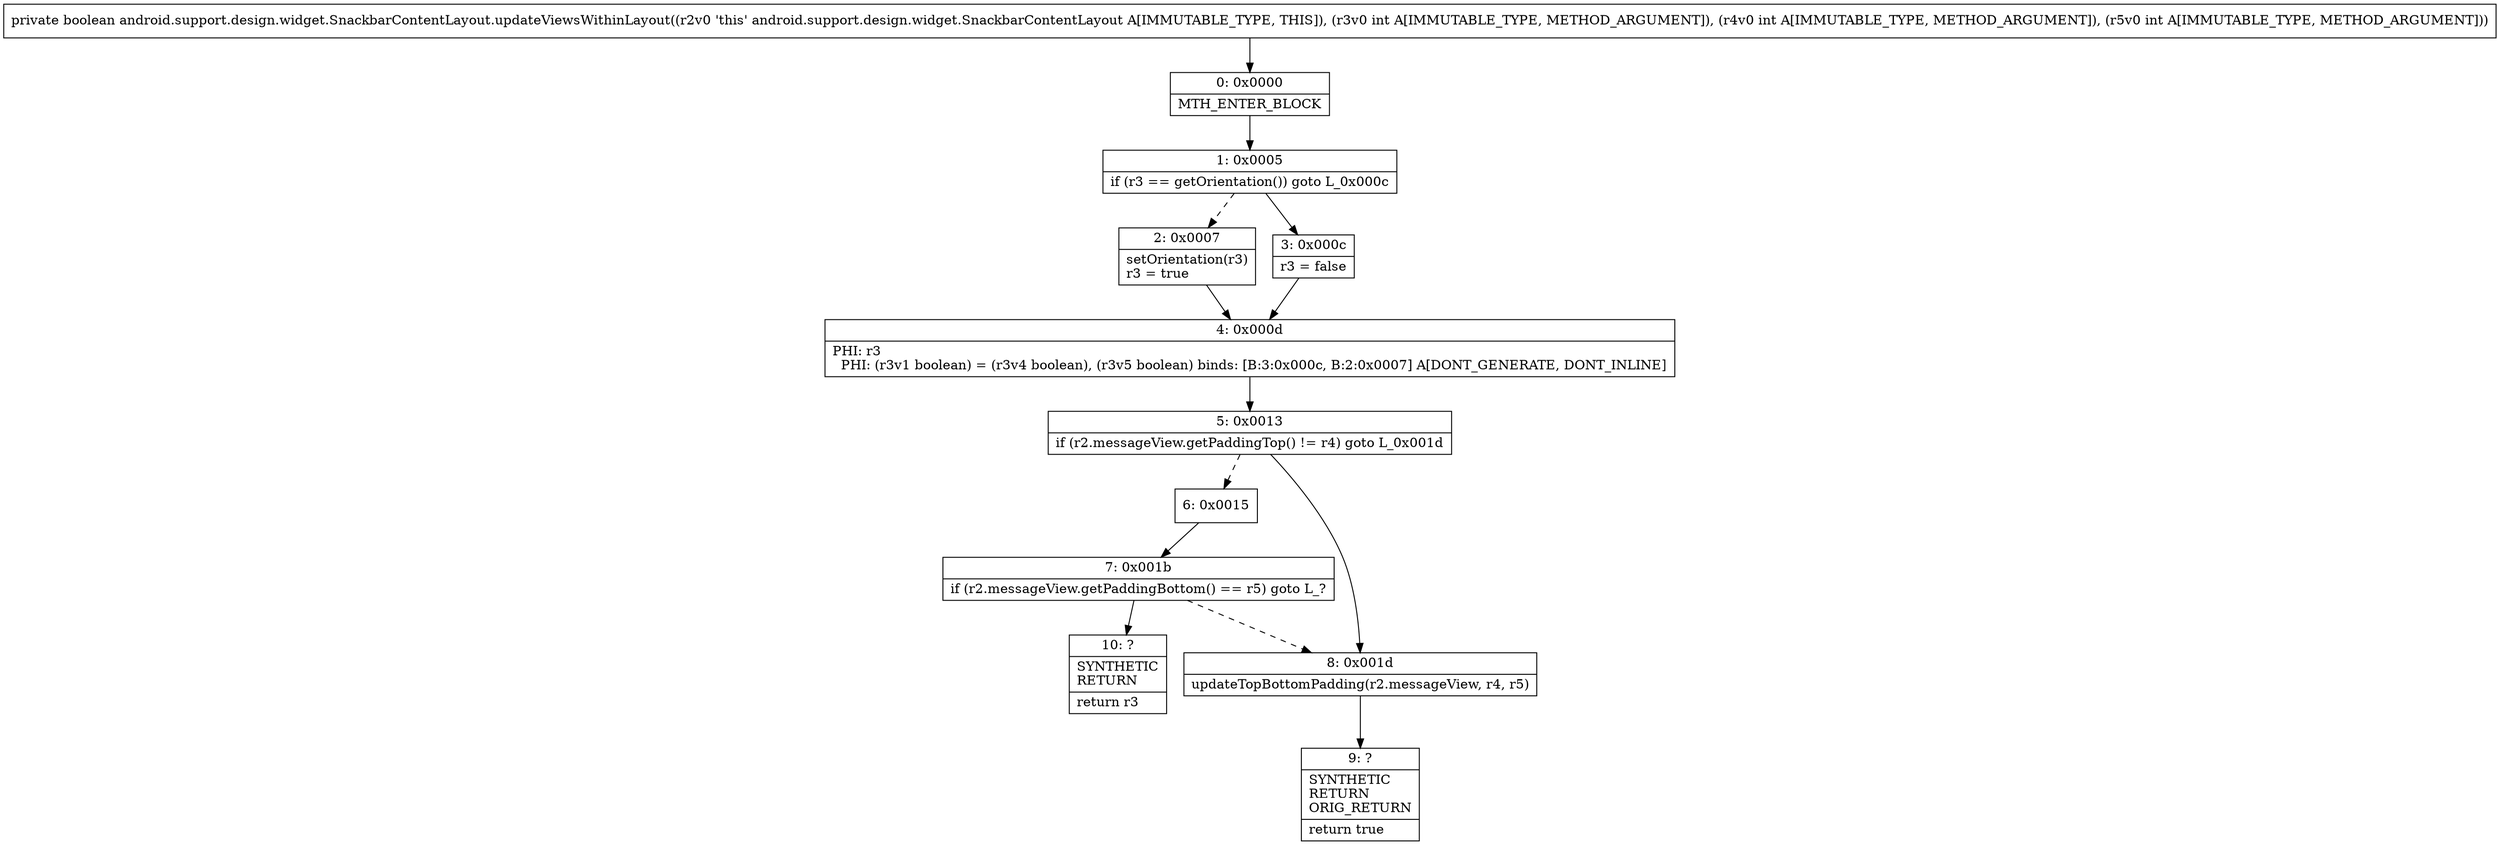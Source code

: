 digraph "CFG forandroid.support.design.widget.SnackbarContentLayout.updateViewsWithinLayout(III)Z" {
Node_0 [shape=record,label="{0\:\ 0x0000|MTH_ENTER_BLOCK\l}"];
Node_1 [shape=record,label="{1\:\ 0x0005|if (r3 == getOrientation()) goto L_0x000c\l}"];
Node_2 [shape=record,label="{2\:\ 0x0007|setOrientation(r3)\lr3 = true\l}"];
Node_3 [shape=record,label="{3\:\ 0x000c|r3 = false\l}"];
Node_4 [shape=record,label="{4\:\ 0x000d|PHI: r3 \l  PHI: (r3v1 boolean) = (r3v4 boolean), (r3v5 boolean) binds: [B:3:0x000c, B:2:0x0007] A[DONT_GENERATE, DONT_INLINE]\l}"];
Node_5 [shape=record,label="{5\:\ 0x0013|if (r2.messageView.getPaddingTop() != r4) goto L_0x001d\l}"];
Node_6 [shape=record,label="{6\:\ 0x0015}"];
Node_7 [shape=record,label="{7\:\ 0x001b|if (r2.messageView.getPaddingBottom() == r5) goto L_?\l}"];
Node_8 [shape=record,label="{8\:\ 0x001d|updateTopBottomPadding(r2.messageView, r4, r5)\l}"];
Node_9 [shape=record,label="{9\:\ ?|SYNTHETIC\lRETURN\lORIG_RETURN\l|return true\l}"];
Node_10 [shape=record,label="{10\:\ ?|SYNTHETIC\lRETURN\l|return r3\l}"];
MethodNode[shape=record,label="{private boolean android.support.design.widget.SnackbarContentLayout.updateViewsWithinLayout((r2v0 'this' android.support.design.widget.SnackbarContentLayout A[IMMUTABLE_TYPE, THIS]), (r3v0 int A[IMMUTABLE_TYPE, METHOD_ARGUMENT]), (r4v0 int A[IMMUTABLE_TYPE, METHOD_ARGUMENT]), (r5v0 int A[IMMUTABLE_TYPE, METHOD_ARGUMENT])) }"];
MethodNode -> Node_0;
Node_0 -> Node_1;
Node_1 -> Node_2[style=dashed];
Node_1 -> Node_3;
Node_2 -> Node_4;
Node_3 -> Node_4;
Node_4 -> Node_5;
Node_5 -> Node_6[style=dashed];
Node_5 -> Node_8;
Node_6 -> Node_7;
Node_7 -> Node_8[style=dashed];
Node_7 -> Node_10;
Node_8 -> Node_9;
}

